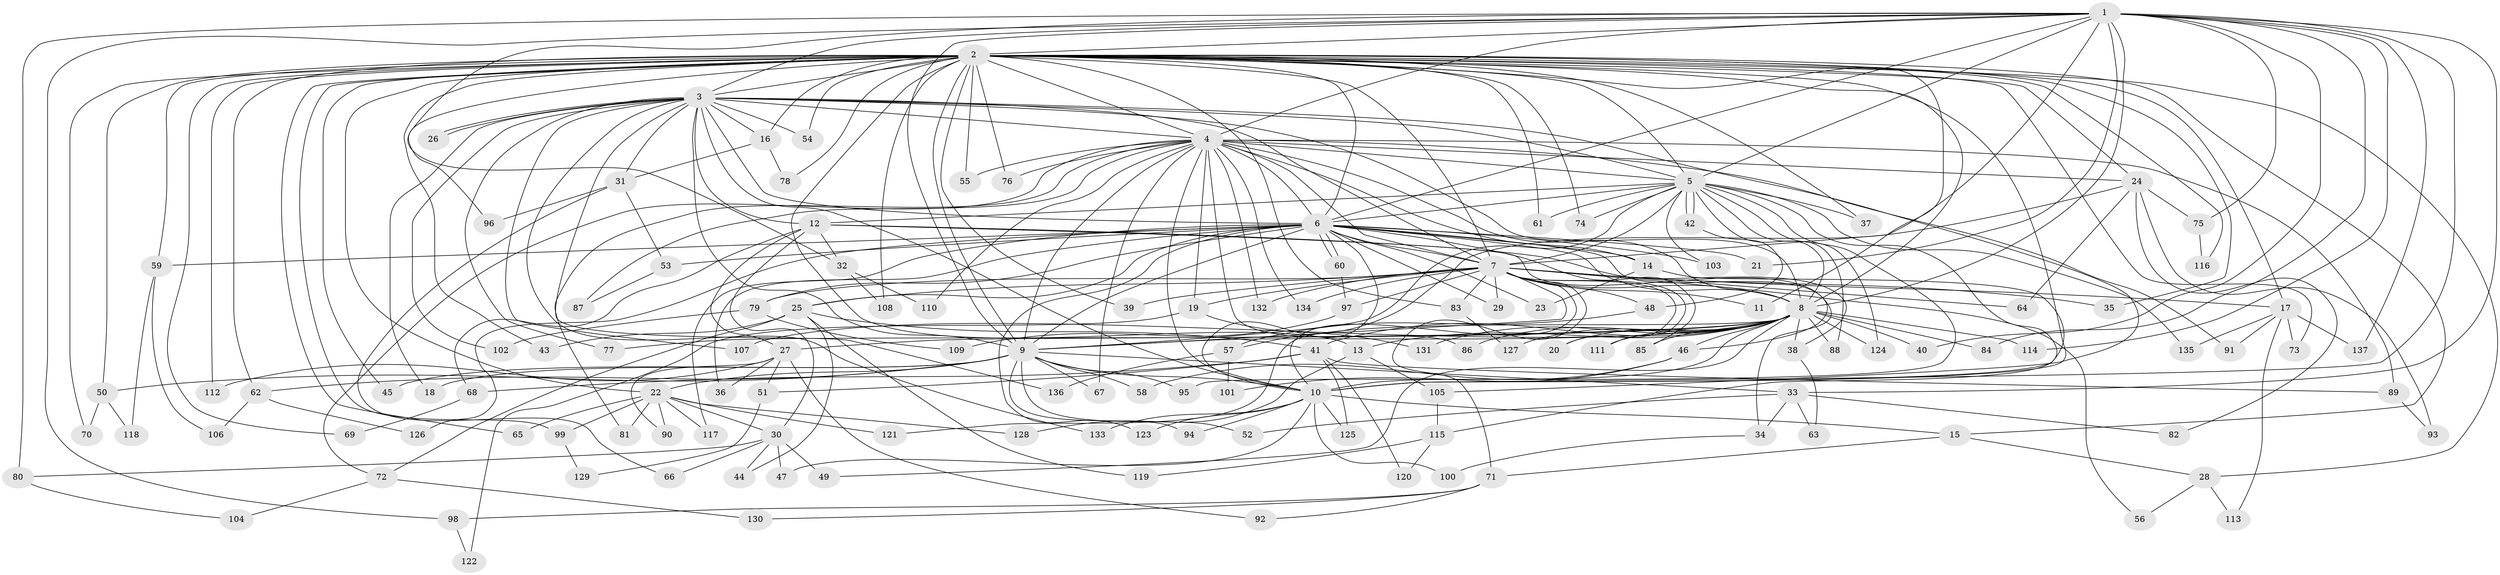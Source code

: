 // coarse degree distribution, {19: 0.021052631578947368, 39: 0.010526315789473684, 22: 0.010526315789473684, 21: 0.010526315789473684, 18: 0.010526315789473684, 24: 0.010526315789473684, 23: 0.010526315789473684, 27: 0.010526315789473684, 15: 0.010526315789473684, 2: 0.5473684210526316, 14: 0.010526315789473684, 4: 0.1368421052631579, 7: 0.05263157894736842, 10: 0.010526315789473684, 5: 0.031578947368421054, 3: 0.09473684210526316, 6: 0.010526315789473684}
// Generated by graph-tools (version 1.1) at 2025/17/03/04/25 18:17:24]
// undirected, 137 vertices, 299 edges
graph export_dot {
graph [start="1"]
  node [color=gray90,style=filled];
  1;
  2;
  3;
  4;
  5;
  6;
  7;
  8;
  9;
  10;
  11;
  12;
  13;
  14;
  15;
  16;
  17;
  18;
  19;
  20;
  21;
  22;
  23;
  24;
  25;
  26;
  27;
  28;
  29;
  30;
  31;
  32;
  33;
  34;
  35;
  36;
  37;
  38;
  39;
  40;
  41;
  42;
  43;
  44;
  45;
  46;
  47;
  48;
  49;
  50;
  51;
  52;
  53;
  54;
  55;
  56;
  57;
  58;
  59;
  60;
  61;
  62;
  63;
  64;
  65;
  66;
  67;
  68;
  69;
  70;
  71;
  72;
  73;
  74;
  75;
  76;
  77;
  78;
  79;
  80;
  81;
  82;
  83;
  84;
  85;
  86;
  87;
  88;
  89;
  90;
  91;
  92;
  93;
  94;
  95;
  96;
  97;
  98;
  99;
  100;
  101;
  102;
  103;
  104;
  105;
  106;
  107;
  108;
  109;
  110;
  111;
  112;
  113;
  114;
  115;
  116;
  117;
  118;
  119;
  120;
  121;
  122;
  123;
  124;
  125;
  126;
  127;
  128;
  129;
  130;
  131;
  132;
  133;
  134;
  135;
  136;
  137;
  1 -- 2;
  1 -- 3;
  1 -- 4;
  1 -- 5;
  1 -- 6;
  1 -- 7;
  1 -- 8;
  1 -- 9;
  1 -- 10;
  1 -- 21;
  1 -- 32;
  1 -- 33;
  1 -- 40;
  1 -- 75;
  1 -- 80;
  1 -- 84;
  1 -- 98;
  1 -- 114;
  1 -- 137;
  2 -- 3;
  2 -- 4;
  2 -- 5;
  2 -- 6;
  2 -- 7;
  2 -- 8;
  2 -- 9;
  2 -- 10;
  2 -- 11;
  2 -- 13;
  2 -- 15;
  2 -- 16;
  2 -- 17;
  2 -- 22;
  2 -- 24;
  2 -- 28;
  2 -- 35;
  2 -- 37;
  2 -- 39;
  2 -- 43;
  2 -- 45;
  2 -- 50;
  2 -- 54;
  2 -- 55;
  2 -- 59;
  2 -- 61;
  2 -- 62;
  2 -- 65;
  2 -- 69;
  2 -- 70;
  2 -- 73;
  2 -- 74;
  2 -- 76;
  2 -- 78;
  2 -- 83;
  2 -- 96;
  2 -- 99;
  2 -- 108;
  2 -- 112;
  2 -- 116;
  3 -- 4;
  3 -- 5;
  3 -- 6;
  3 -- 7;
  3 -- 8;
  3 -- 9;
  3 -- 10;
  3 -- 12;
  3 -- 16;
  3 -- 18;
  3 -- 26;
  3 -- 26;
  3 -- 31;
  3 -- 54;
  3 -- 77;
  3 -- 102;
  3 -- 105;
  3 -- 107;
  3 -- 133;
  3 -- 136;
  4 -- 5;
  4 -- 6;
  4 -- 7;
  4 -- 8;
  4 -- 9;
  4 -- 10;
  4 -- 14;
  4 -- 19;
  4 -- 24;
  4 -- 55;
  4 -- 67;
  4 -- 72;
  4 -- 76;
  4 -- 81;
  4 -- 86;
  4 -- 87;
  4 -- 89;
  4 -- 91;
  4 -- 110;
  4 -- 132;
  4 -- 134;
  5 -- 6;
  5 -- 7;
  5 -- 8;
  5 -- 9;
  5 -- 10;
  5 -- 12;
  5 -- 37;
  5 -- 42;
  5 -- 42;
  5 -- 61;
  5 -- 74;
  5 -- 88;
  5 -- 95;
  5 -- 103;
  5 -- 124;
  5 -- 135;
  6 -- 7;
  6 -- 8;
  6 -- 9;
  6 -- 10;
  6 -- 14;
  6 -- 21;
  6 -- 23;
  6 -- 25;
  6 -- 29;
  6 -- 36;
  6 -- 46;
  6 -- 53;
  6 -- 59;
  6 -- 60;
  6 -- 60;
  6 -- 79;
  6 -- 85;
  6 -- 103;
  6 -- 117;
  6 -- 123;
  6 -- 126;
  7 -- 8;
  7 -- 9;
  7 -- 10;
  7 -- 11;
  7 -- 17;
  7 -- 19;
  7 -- 20;
  7 -- 25;
  7 -- 29;
  7 -- 35;
  7 -- 39;
  7 -- 48;
  7 -- 56;
  7 -- 64;
  7 -- 71;
  7 -- 79;
  7 -- 83;
  7 -- 97;
  7 -- 111;
  7 -- 132;
  7 -- 134;
  8 -- 9;
  8 -- 10;
  8 -- 13;
  8 -- 20;
  8 -- 27;
  8 -- 38;
  8 -- 40;
  8 -- 41;
  8 -- 46;
  8 -- 49;
  8 -- 77;
  8 -- 84;
  8 -- 85;
  8 -- 86;
  8 -- 88;
  8 -- 107;
  8 -- 111;
  8 -- 114;
  8 -- 121;
  8 -- 124;
  8 -- 127;
  8 -- 131;
  9 -- 10;
  9 -- 18;
  9 -- 22;
  9 -- 33;
  9 -- 45;
  9 -- 50;
  9 -- 52;
  9 -- 58;
  9 -- 62;
  9 -- 67;
  9 -- 94;
  9 -- 95;
  10 -- 15;
  10 -- 47;
  10 -- 94;
  10 -- 100;
  10 -- 123;
  10 -- 125;
  10 -- 133;
  12 -- 27;
  12 -- 30;
  12 -- 32;
  12 -- 34;
  12 -- 38;
  12 -- 68;
  13 -- 105;
  13 -- 128;
  14 -- 23;
  14 -- 115;
  15 -- 28;
  15 -- 71;
  16 -- 31;
  16 -- 78;
  17 -- 73;
  17 -- 91;
  17 -- 113;
  17 -- 135;
  17 -- 137;
  19 -- 122;
  19 -- 131;
  22 -- 30;
  22 -- 65;
  22 -- 81;
  22 -- 90;
  22 -- 99;
  22 -- 117;
  22 -- 121;
  22 -- 128;
  24 -- 57;
  24 -- 64;
  24 -- 75;
  24 -- 82;
  24 -- 93;
  25 -- 41;
  25 -- 43;
  25 -- 44;
  25 -- 72;
  25 -- 119;
  27 -- 36;
  27 -- 51;
  27 -- 90;
  27 -- 92;
  27 -- 112;
  28 -- 56;
  28 -- 113;
  30 -- 44;
  30 -- 47;
  30 -- 49;
  30 -- 66;
  30 -- 80;
  31 -- 53;
  31 -- 66;
  31 -- 96;
  32 -- 108;
  32 -- 110;
  33 -- 34;
  33 -- 52;
  33 -- 63;
  33 -- 82;
  34 -- 100;
  38 -- 63;
  41 -- 51;
  41 -- 68;
  41 -- 89;
  41 -- 120;
  41 -- 125;
  42 -- 48;
  46 -- 58;
  46 -- 101;
  48 -- 57;
  50 -- 70;
  50 -- 118;
  51 -- 129;
  53 -- 87;
  57 -- 101;
  57 -- 136;
  59 -- 106;
  59 -- 118;
  60 -- 97;
  62 -- 106;
  62 -- 126;
  68 -- 69;
  71 -- 92;
  71 -- 98;
  71 -- 130;
  72 -- 104;
  72 -- 130;
  75 -- 116;
  79 -- 102;
  79 -- 109;
  80 -- 104;
  83 -- 127;
  89 -- 93;
  97 -- 109;
  98 -- 122;
  99 -- 129;
  105 -- 115;
  115 -- 119;
  115 -- 120;
}
